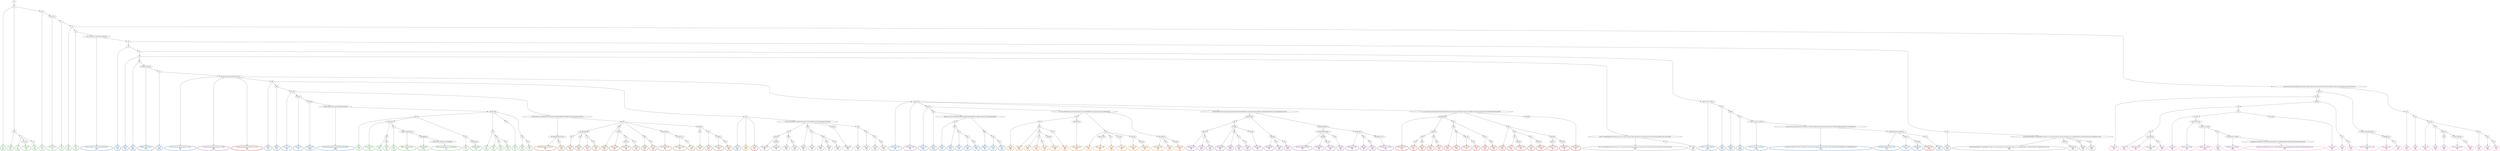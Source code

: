 digraph T {
	{
		rank=same
		400 [penwidth=3,colorscheme=set19,color=3,label="0;1_P\nP\n4.6%"]
		398 [penwidth=3,colorscheme=set19,color=3,label="2;4;6_P\nP\n4.4%"]
		396 [penwidth=3,colorscheme=set19,color=3,label="9_P\nP\n4.9%"]
		394 [penwidth=3,colorscheme=set19,color=3,label="11;13;16_P\nP\n6.9%"]
		392 [penwidth=3,colorscheme=set19,color=3,label="15_P\nP\n5.6%"]
		390 [penwidth=3,colorscheme=set19,color=3,label="3;5;7_P\nP\n1.2%"]
		388 [penwidth=3,colorscheme=set19,color=3,label="8;10;12;14_P\nP\n1.7%"]
		386 [penwidth=3,colorscheme=set19,color=3,label="17_P\nP\n1.1%"]
		384 [penwidth=3,colorscheme=set19,color=3,label="18_P\nP\n0.56%"]
		382 [penwidth=3,colorscheme=set19,color=3,label="19_P\nP\n0.21%"]
		364 [penwidth=3,colorscheme=set19,color=3,label="409_P\nP\n1.2%"]
		362 [penwidth=3,colorscheme=set19,color=3,label="414;423;427_P\nP\n0.74%"]
		360 [penwidth=3,colorscheme=set19,color=3,label="433_P\nP\n1.7%"]
		358 [penwidth=3,colorscheme=set19,color=3,label="452_P\nP\n5.8%"]
		356 [penwidth=3,colorscheme=set19,color=3,label="451_P\nP\n3.3%"]
		354 [penwidth=3,colorscheme=set19,color=3,label="469;477;483;502;535_P\nP\n0.28%"]
		352 [penwidth=3,colorscheme=set19,color=3,label="548;566;606_P\nP\n0.016%"]
		350 [penwidth=3,colorscheme=set19,color=3,label="633;637;641;653;661;671;681;689;690_P\nP\n6.2%"]
		348 [penwidth=3,colorscheme=set19,color=3,label="422_P\nP\n4.1%"]
		346 [penwidth=3,colorscheme=set19,color=3,label="443;450;458_P\nP\n6.1%"]
		344 [penwidth=3,colorscheme=set19,color=3,label="413_P\nP\n3.5%"]
		342 [penwidth=3,colorscheme=set19,color=3,label="432_P\nP\n4.1%"]
		340 [penwidth=3,colorscheme=set19,color=3,label="437_P\nP\n8.2%"]
		338 [penwidth=3,colorscheme=set19,color=3,label="442_P\nP\n5.2%"]
		336 [penwidth=3,colorscheme=set19,color=3,label="421_P\nP\n11%"]
		334 [penwidth=3,colorscheme=set19,color=3,label="426_P\nP\n0.47%"]
		332 [penwidth=3,colorscheme=set19,color=3,label="436_P\nP\n6.7%"]
		331 [penwidth=3,colorscheme=set19,color=2,label="20;21;22;23;25;27;29;32;35;37;40;42;44_M1\nM1\n0.58%"]
		329 [penwidth=3,colorscheme=set19,color=2,label="50_M1\nM1\n6.9%"]
		328 [penwidth=3,colorscheme=set19,color=2,label="52_M1\nM1\n1.1%"]
		327 [penwidth=3,colorscheme=set19,color=2,label="62_M1\nM1\n2.8%"]
		326 [penwidth=3,colorscheme=set19,color=2,label="65_M1\nM1\n0.83%"]
		325 [penwidth=3,colorscheme=set19,color=2,label="84;95;97;100;108_M1\nM1\n0.19%"]
		324 [penwidth=3,colorscheme=set19,color=2,label="127_M1\nM1\n0.015%"]
		323 [penwidth=3,colorscheme=set19,color=2,label="134;138;143;149;158;163;168;172;173_M1\nM1\n3.9%"]
		322 [penwidth=3,colorscheme=set19,color=2,label="186_M1\nM1\n1.7%"]
		320 [penwidth=3,colorscheme=set19,color=2,label="191_M1\nM1\n6.9%"]
		319 [penwidth=3,colorscheme=set19,color=2,label="196_M1\nM1\n1.5%"]
		318 [penwidth=3,colorscheme=set19,color=2,label="201;213_M1\nM1\n1.3%"]
		317 [penwidth=3,colorscheme=set19,color=2,label="228;235_M1\nM1\n1%"]
		316 [penwidth=3,colorscheme=set19,color=2,label="256;263_M1\nM1\n0.069%"]
		315 [penwidth=3,colorscheme=set19,color=2,label="284;291;299;304;316;321;334;336;354;362;368_M1\nM1\n0.0065%"]
		313 [penwidth=3,colorscheme=set19,color=2,label="190;195;212_M1\nM1\n7.9%"]
		311 [penwidth=3,colorscheme=set19,color=2,label="244;261_M1\nM1\n0.46%"]
		309 [penwidth=3,colorscheme=set19,color=2,label="266_M1\nM1\n0.61%"]
		306 [penwidth=3,colorscheme=set19,color=2,label="597_M1\nM1\n6.7%"]
		304 [penwidth=3,colorscheme=set19,color=2,label="609_M1\nM1\n3.4%"]
		302 [penwidth=3,colorscheme=set19,color=2,label="615_M1\nM1\n2.2%"]
		300 [penwidth=3,colorscheme=set19,color=2,label="622_M1\nM1\n1.8%"]
		298 [penwidth=3,colorscheme=set19,color=2,label="628_M1\nM1\n5%"]
		296 [penwidth=3,colorscheme=set19,color=2,label="608_M1\nM1\n4%"]
		294 [penwidth=3,colorscheme=set19,color=2,label="614_M1\nM1\n4.7%"]
		292 [penwidth=3,colorscheme=set19,color=2,label="621_M1\nM1\n8.9%"]
		290 [penwidth=3,colorscheme=set19,color=2,label="64;67;73;75;76;79;82_M1\nM1\n0.047%"]
		288 [penwidth=3,colorscheme=set19,color=2,label="88_M1\nM1\n0.13%"]
		286 [penwidth=3,colorscheme=set19,color=2,label="96;99_M1\nM1\n0.02%"]
		284 [penwidth=3,colorscheme=set19,color=2,label="104_M1\nM1\n0.039%"]
		282 [penwidth=3,colorscheme=set19,color=2,label="110;114;118;122;125;129_M1\nM1\n0.054%"]
		280 [penwidth=3,colorscheme=set19,color=2,label="133;136;137;139;144;151;155;157;160;161;175;180;184;188;192;205;209;225;239;251;265;279;286;306;338;349;366;372;378;384;396;415_M1\nM1\n0.021%"]
		278 [penwidth=3,colorscheme=set19,color=2,label="434;438;444;453;454;460;474_M1\nM1\n8.5%"]
		276 [penwidth=3,colorscheme=set19,color=2,label="506;517_M1\nM1\n4.7%"]
		274 [penwidth=3,colorscheme=set19,color=2,label="528;538_M1\nM1\n5.1%"]
		272 [penwidth=3,colorscheme=set19,color=2,label="516_M1\nM1\n6.7%"]
		268 [penwidth=3,colorscheme=set19,color=8,label="179;183_M2\nM2\n1.5%"]
		264 [penwidth=3,colorscheme=set19,color=8,label="215_M2\nM2\n4.5%"]
		262 [penwidth=3,colorscheme=set19,color=8,label="224;238;242_M2\nM2\n4.3%"]
		260 [penwidth=3,colorscheme=set19,color=8,label="250_M2\nM2\n6.3%"]
		257 [penwidth=3,colorscheme=set19,color=8,label="237;249_M2\nM2\n2.8%"]
		255 [penwidth=3,colorscheme=set19,color=8,label="260;270;274;278_M2\nM2\n5.1%"]
		253 [penwidth=3,colorscheme=set19,color=8,label="294;301;311;318_M2\nM2\n0.052%"]
		251 [penwidth=3,colorscheme=set19,color=8,label="347_M2\nM2\n0.24%"]
		249 [penwidth=3,colorscheme=set19,color=8,label="355;364;370;375;389_M2\nM2\n0.034%"]
		247 [penwidth=3,colorscheme=set19,color=8,label="395;408;412;420;449;457;461;475;478;487;498;507;518;539;560;568;591;592;598;610;616;623;629;631;642_M2\nM2\n6.7%"]
		245 [penwidth=3,colorscheme=set19,color=8,label="241;248_M2\nM2\n5.2%"]
		243 [penwidth=3,colorscheme=set19,color=8,label="214_M2\nM2\n2.1%"]
		241 [penwidth=3,colorscheme=set19,color=8,label="222_M2\nM2\n5.1%"]
		239 [penwidth=3,colorscheme=set19,color=8,label="182;187;194;199;203;221_M2\nM2\n4.2%"]
		237 [penwidth=3,colorscheme=set19,color=8,label="259;269;273_M2\nM2\n1.4%"]
		235 [penwidth=3,colorscheme=set19,color=8,label="277_M2\nM2\n5.5%"]
		233 [penwidth=3,colorscheme=set19,color=8,label="170_M2\nM2\n3.3%"]
		231 [penwidth=3,colorscheme=set19,color=8,label="176_M2\nM2\n2.6%"]
		229 [penwidth=3,colorscheme=set19,color=8,label="178;181_M2\nM2\n2.8%"]
		227 [penwidth=3,colorscheme=set19,color=8,label="198_M2\nM2\n1.9%"]
		224 [penwidth=3,colorscheme=set19,color=8,label="236_M2\nM2\n5.3%"]
		222 [penwidth=3,colorscheme=set19,color=8,label="240;247;258;264_M2\nM2\n7.7%"]
		220 [penwidth=3,colorscheme=set19,color=8,label="285_M2\nM2\n6.3%"]
		218 [penwidth=3,colorscheme=set19,color=8,label="207_M2\nM2\n6.3%"]
		216 [penwidth=3,colorscheme=set19,color=8,label="219_M2\nM2\n1.8%"]
		214 [penwidth=3,colorscheme=set19,color=8,label="231_M2\nM2\n7%"]
		212 [penwidth=3,colorscheme=set19,color=9,label="54;56;58;60;63;66;68;71;81;86;90;98;101;109;111;113;120;130;135;141;146;153;159;169;174;177;189;193;206;211;216;226;233;253;275;288;295;327;330_M3\nM3\n0.39%"]
		210 [penwidth=3,colorscheme=set19,color=9,label="348;357_M3\nM3\n8.8%"]
		208 [penwidth=3,colorscheme=set19,color=9,label="356_M3\nM3\n8.1%"]
		206 [penwidth=3,colorscheme=set19,color=9,label="365_M3\nM3\n8.4%"]
		202 [penwidth=3,colorscheme=set19,color=9,label="582;594_M3\nM3\n1.4%"]
		200 [penwidth=3,colorscheme=set19,color=9,label="605;618_M3\nM3\n7.1%"]
		198 [penwidth=3,colorscheme=set19,color=9,label="586_M3\nM3\n2.3%"]
		196 [penwidth=3,colorscheme=set19,color=9,label="617_M3\nM3\n5.5%"]
		194 [penwidth=3,colorscheme=set19,color=9,label="569_M3\nM3\n1.4%"]
		192 [penwidth=3,colorscheme=set19,color=9,label="581_M3\nM3\n8.7%"]
		190 [penwidth=3,colorscheme=set19,color=9,label="600_M3\nM3\n2.7%"]
		188 [penwidth=3,colorscheme=set19,color=9,label="604_M3\nM3\n7.8%"]
		186 [penwidth=3,colorscheme=set19,color=9,label="612_M3\nM3\n6.5%"]
		184 [penwidth=3,colorscheme=set19,color=9,label="593;603_M3\nM3\n8.7%"]
		182 [penwidth=3,colorscheme=set19,color=9,label="599_M3\nM3\n1.8%"]
		180 [penwidth=3,colorscheme=set19,color=9,label="602_M3\nM3\n5.1%"]
		178 [penwidth=3,colorscheme=set19,color=9,label="611_M3\nM3\n0.1%"]
		176 [penwidth=3,colorscheme=set19,color=9,label="624_M3\nM3\n5.1%"]
		174 [penwidth=3,colorscheme=set19,color=9,label="69;70;77;80;83;89;92;94;103;105;107;115;117;119;123;126;131;140;145;148;152;156;162;165;167;185;210;243;252;280;287;307;312;322;335_M3\nM3\n3.7%"]
		172 [penwidth=3,colorscheme=set19,color=9,label="371_M3\nM3\n6.3%"]
		171 [penwidth=3,colorscheme=set19,color=9,label="224;238;242_M3\nM3\n0.029%"]
		168 [penwidth=3,colorscheme=set19,color=7,label="462;468;480;490;521;532_M4\nM4\n4%"]
		166 [penwidth=3,colorscheme=set19,color=7,label="553_M4\nM4\n5.5%"]
		162 [penwidth=3,colorscheme=set19,color=7,label="542_M4\nM4\n14%"]
		160 [penwidth=3,colorscheme=set19,color=7,label="565_M4\nM4\n9.2%"]
		158 [penwidth=3,colorscheme=set19,color=7,label="574_M4\nM4\n1.4%"]
		156 [penwidth=3,colorscheme=set19,color=7,label="578_M4\nM4\n5.5%"]
		154 [penwidth=3,colorscheme=set19,color=7,label="488_M4\nM4\n3.5%"]
		152 [penwidth=3,colorscheme=set19,color=7,label="520;531_M4\nM4\n8.3%"]
		149 [penwidth=3,colorscheme=set19,color=7,label="564;573_M4\nM4\n8.8%"]
		147 [penwidth=3,colorscheme=set19,color=7,label="572_M4\nM4\n6.4%"]
		145 [penwidth=3,colorscheme=set19,color=7,label="508_M4\nM4\n0.5%"]
		143 [penwidth=3,colorscheme=set19,color=7,label="541_M4\nM4\n8.9%"]
		141 [penwidth=3,colorscheme=set19,color=7,label="519;530;540_M4\nM4\n1.9%"]
		139 [penwidth=3,colorscheme=set19,color=7,label="551;563;571_M4\nM4\n2.3%"]
		137 [penwidth=3,colorscheme=set19,color=7,label="577_M4\nM4\n5.1%"]
		134 [penwidth=3,colorscheme=set19,color=7,label="562_M4\nM4\n7.7%"]
		132 [penwidth=3,colorscheme=set19,color=7,label="570_M4\nM4\n0.31%"]
		130 [penwidth=3,colorscheme=set19,color=7,label="576;583_M4\nM4\n1.1%"]
		128 [penwidth=3,colorscheme=set19,color=7,label="587_M4\nM4\n5.6%"]
		127 [penwidth=3,colorscheme=set19,color=5,label="191_M5\nM5\n0.74%"]
		123 [penwidth=3,colorscheme=set19,color=5,label="482_M5\nM5\n8.9%"]
		121 [penwidth=3,colorscheme=set19,color=5,label="494_M5\nM5\n0.23%"]
		119 [penwidth=3,colorscheme=set19,color=5,label="513_M5\nM5\n2.4%"]
		117 [penwidth=3,colorscheme=set19,color=5,label="527_M5\nM5\n9.9%"]
		115 [penwidth=3,colorscheme=set19,color=5,label="547_M5\nM5\n8.2%"]
		113 [penwidth=3,colorscheme=set19,color=5,label="546;556_M5\nM5\n6.9%"]
		111 [penwidth=3,colorscheme=set19,color=5,label="545_M5\nM5\n8.6%"]
		109 [penwidth=3,colorscheme=set19,color=5,label="493;526;534_M5\nM5\n6.1%"]
		107 [penwidth=3,colorscheme=set19,color=5,label="481_M5\nM5\n1.7%"]
		105 [penwidth=3,colorscheme=set19,color=5,label="492;512;525_M5\nM5\n5.9%"]
		103 [penwidth=3,colorscheme=set19,color=5,label="501_M5\nM5\n6.8%"]
		101 [penwidth=3,colorscheme=set19,color=5,label="511;524_M5\nM5\n6%"]
		99 [penwidth=3,colorscheme=set19,color=5,label="523;533_M5\nM5\n3.4%"]
		97 [penwidth=3,colorscheme=set19,color=5,label="544;555_M5\nM5\n6%"]
		95 [penwidth=3,colorscheme=set19,color=5,label="491;500;510_M5\nM5\n5.4%"]
		93 [penwidth=3,colorscheme=set19,color=5,label="522_M5\nM5\n6.2%"]
		91 [penwidth=3,colorscheme=set19,color=5,label="543;554_M5\nM5\n6.5%"]
		90 [penwidth=3,colorscheme=set19,color=4,label="134;138;143;149;158;163;168;172;173_M6\nM6\n0.99%"]
		89 [penwidth=3,colorscheme=set19,color=4,label="190;195;212_M6\nM6\n1.1%"]
		84 [penwidth=3,colorscheme=set19,color=4,label="664;675_M6\nM6\n4.5%"]
		82 [penwidth=3,colorscheme=set19,color=4,label="701_M6\nM6\n3.3%"]
		80 [penwidth=3,colorscheme=set19,color=4,label="711_M6\nM6\n5.5%"]
		78 [penwidth=3,colorscheme=set19,color=4,label="674;685_M6\nM6\n5.9%"]
		76 [penwidth=3,colorscheme=set19,color=4,label="693_M6\nM6\n0.57%"]
		74 [penwidth=3,colorscheme=set19,color=4,label="710_M6\nM6\n1.3%"]
		72 [penwidth=3,colorscheme=set19,color=4,label="714_M6\nM6\n5.2%"]
		70 [penwidth=3,colorscheme=set19,color=4,label="700;705_M6\nM6\n12%"]
		68 [penwidth=3,colorscheme=set19,color=4,label="684;699_M6\nM6\n7%"]
		66 [penwidth=3,colorscheme=set19,color=4,label="704_M6\nM6\n5.3%"]
		64 [penwidth=3,colorscheme=set19,color=4,label="709_M6\nM6\n5.2%"]
		61 [penwidth=3,colorscheme=set19,color=4,label="647;655;663;673;683_M6\nM6\n4.7%"]
		59 [penwidth=3,colorscheme=set19,color=4,label="692;698_M6\nM6\n5.4%"]
		57 [penwidth=3,colorscheme=set19,color=4,label="708;713_M6\nM6\n5.2%"]
		55 [penwidth=3,colorscheme=set19,color=4,label="703_M6\nM6\n10%"]
		53 [penwidth=3,colorscheme=set19,color=4,label="654;662;672_M6\nM6\n3.5%"]
		51 [penwidth=3,colorscheme=set19,color=4,label="682_M6\nM6\n3%"]
		49 [penwidth=3,colorscheme=set19,color=4,label="697_M6\nM6\n5.3%"]
		47 [penwidth=3,colorscheme=set19,color=4,label="691;696;707;712_M6\nM6\n5.2%"]
		46 [penwidth=3,colorscheme=set19,color=1,label="134;138;143;149;158;163;168;172;173_M7\nM7\n0.68%"]
		45 [penwidth=3,colorscheme=set19,color=1,label="191_M7\nM7\n1.2%"]
		42 [penwidth=3,colorscheme=set19,color=1,label="632;636;640_M7\nM7\n5.1%"]
		38 [penwidth=3,colorscheme=set19,color=1,label="670_M7\nM7\n5.4%"]
		36 [penwidth=3,colorscheme=set19,color=1,label="688_M7\nM7\n6.5%"]
		34 [penwidth=3,colorscheme=set19,color=1,label="669_M7\nM7\n4.8%"]
		32 [penwidth=3,colorscheme=set19,color=1,label="687_M7\nM7\n8.5%"]
		29 [penwidth=3,colorscheme=set19,color=1,label="668_M7\nM7\n6.2%"]
		27 [penwidth=3,colorscheme=set19,color=1,label="680_M7\nM7\n3.7%"]
		25 [penwidth=3,colorscheme=set19,color=1,label="695;702_M7\nM7\n1.7%"]
		23 [penwidth=3,colorscheme=set19,color=1,label="706_M7\nM7\n5%"]
		21 [penwidth=3,colorscheme=set19,color=1,label="679_M7\nM7\n6.6%"]
		19 [penwidth=3,colorscheme=set19,color=1,label="686_M7\nM7\n6.2%"]
		17 [penwidth=3,colorscheme=set19,color=1,label="639_M7\nM7\n3.5%"]
		14 [penwidth=3,colorscheme=set19,color=1,label="651_M7\nM7\n1.9%"]
		12 [penwidth=3,colorscheme=set19,color=1,label="658;667_M7\nM7\n6.7%"]
		10 [penwidth=3,colorscheme=set19,color=1,label="657_M7\nM7\n2.3%"]
		8 [penwidth=3,colorscheme=set19,color=1,label="666;678_M7\nM7\n5.8%"]
		5 [penwidth=3,colorscheme=set19,color=1,label="665;677_M7\nM7\n5.9%"]
		3 [penwidth=3,colorscheme=set19,color=1,label="676;694_M7\nM7\n7.4%"]
		1 [penwidth=3,colorscheme=set19,color=1,label="644;649_M7\nM7\n5%"]
		0 [penwidth=3,colorscheme=set19,color=1,label="528;538_M7\nM7\n0.009%"]
	}
	402 [label="GL"]
	401 [label="0;1"]
	399 [label="2;4;6"]
	397 [label="9"]
	395 [label="11;13;16"]
	393 [label="15"]
	391 [label="3;5;7"]
	389 [label="8;10;12;14"]
	387 [label="17"]
	385 [label="18"]
	383 [label="19"]
	381 [label="20;21;22;23;25;27;29;32;35;37;40;42;44"]
	380 [label="48"]
	379 [label="52"]
	378 [label="61"]
	377 [label="62"]
	376 [label="65"]
	375 [label="84;95;97;100;108"]
	374 [label="127"]
	373 [label="134;138;143;149;158;163;168;172;173"]
	372 [label="186"]
	371 [label="196"]
	370 [label="201;213"]
	369 [label="228;235"]
	368 [label="256;263"]
	367 [label="284;291;299;304;316;321;334;336;354;362;368"]
	366 [label="382;387;400"]
	365 [label="409"]
	363 [label="414;423;427"]
	361 [label="433"]
	359 [label="452"]
	357 [label="451"]
	355 [label="469;477;483;502;535"]
	353 [label="548;566;606"]
	351 [label="633;637;641;653;661;671;681;689;690"]
	349 [label="422"]
	347 [label="443;450;458"]
	345 [label="413"]
	343 [label="432"]
	341 [label="437"]
	339 [label="442"]
	337 [label="421"]
	335 [label="426"]
	333 [label="436"]
	330 [label="50"]
	321 [label="191"]
	314 [label="190;195;212"]
	312 [label="244;261"]
	310 [label="266"]
	308 [label="308;314;323;331;339;344;352;360;393;398;405;440;446;464;471;486;497;505;515;537;559;580;589;590"]
	307 [label="597"]
	305 [label="609"]
	303 [label="615"]
	301 [label="622"]
	299 [label="628"]
	297 [label="608"]
	295 [label="614"]
	293 [label="621"]
	291 [label="64;67;73;75;76;79;82"]
	289 [label="88"]
	287 [label="96;99"]
	285 [label="104"]
	283 [label="110;114;118;122;125;129"]
	281 [label="133;136;137;139;144;151;155;157;160;161;175;180;184;188;192;205;209;225;239;251;265;279;286;306;338;349;366;372;378;384;396;415"]
	279 [label="434;438;444;453;454;460;474"]
	277 [label="506;517"]
	275 [label="528;538"]
	273 [label="516"]
	271 [label="24;26;28;30;31;33;34;36;38;39;41;43;45;46;47;49;51;53;55;57;59;72;74;78;85;87;91;93;102;106;112;116;121;124;128;132;142;147;150;154;164"]
	270 [label="166;171"]
	269 [label="179;183"]
	267 [label="200;204"]
	266 [label="208"]
	265 [label="215"]
	263 [label="224;238;242"]
	261 [label="250"]
	259 [label="223"]
	258 [label="237;249"]
	256 [label="260;270;274;278"]
	254 [label="294;301;311;318"]
	252 [label="347"]
	250 [label="355;364;370;375;389"]
	248 [label="395;408;412;420;449;457;461;475;478;487;498;507;518;539;560;568;591;592;598;610;616;623;629;631;642"]
	246 [label="241;248"]
	244 [label="214"]
	242 [label="222"]
	240 [label="182;187;194;199;203;221"]
	238 [label="259;269;273"]
	236 [label="277"]
	234 [label="170"]
	232 [label="176"]
	230 [label="178;181"]
	228 [label="198"]
	226 [label="220;232"]
	225 [label="236"]
	223 [label="240;247;258;264"]
	221 [label="285"]
	219 [label="207"]
	217 [label="219"]
	215 [label="231"]
	213 [label="54;56;58;60;63;66;68;71;81;86;90;98;101;109;111;113;120;130;135;141;146;153;159;169;174;177;189;193;206;211;216;226;233;253;275;288;295;327;330"]
	211 [label="348;357"]
	209 [label="356"]
	207 [label="365"]
	205 [label="197;202;230;246;268;276;293;310;326;367;373;379;390;402;410;429;435;459;473;495;503"]
	204 [label="561"]
	203 [label="582;594"]
	201 [label="605;618"]
	199 [label="586"]
	197 [label="617"]
	195 [label="569"]
	193 [label="581"]
	191 [label="600"]
	189 [label="604"]
	187 [label="612"]
	185 [label="593;603"]
	183 [label="599"]
	181 [label="602"]
	179 [label="611"]
	177 [label="624"]
	175 [label="69;70;77;80;83;89;92;94;103;105;107;115;117;119;123;126;131;140;145;148;152;156;162;165;167;185;210;243;252;280;287;307;312;322;335"]
	173 [label="371"]
	170 [label="218;229;245;257;292;300;305;317;325;329;337;346;363;369;374;383;388;394;401;403;406;418;430;447"]
	169 [label="462;468;480;490;521;532"]
	167 [label="553"]
	165 [label="467"]
	164 [label="479;489;499;509"]
	163 [label="542"]
	161 [label="565"]
	159 [label="574"]
	157 [label="578"]
	155 [label="488"]
	153 [label="520;531"]
	151 [label="552"]
	150 [label="564;573"]
	148 [label="572"]
	146 [label="508"]
	144 [label="541"]
	142 [label="519;530;540"]
	140 [label="551;563;571"]
	138 [label="577"]
	136 [label="529;550"]
	135 [label="562"]
	133 [label="570"]
	131 [label="576;583"]
	129 [label="587"]
	126 [label="271;281;289;296;302;313;319;345;353;361;377;381;386;399;407;411;419;425;431;441;448;455;463"]
	125 [label="476"]
	124 [label="482"]
	122 [label="494"]
	120 [label="513"]
	118 [label="527"]
	116 [label="547"]
	114 [label="546;556"]
	112 [label="545"]
	110 [label="493;526;534"]
	108 [label="481"]
	106 [label="492;512;525"]
	104 [label="501"]
	102 [label="511;524"]
	100 [label="523;533"]
	98 [label="544;555"]
	96 [label="491;500;510"]
	94 [label="522"]
	92 [label="543;554"]
	88 [label="234;254;267;282;297;315;320;324;332;340;342;350;358;380;385;391;416;424;439;445;456;465;470;484;496;504;536;557;567;584;595;601;613;619"]
	87 [label="625;627;635"]
	86 [label="648"]
	85 [label="664;675"]
	83 [label="701"]
	81 [label="711"]
	79 [label="674;685"]
	77 [label="693"]
	75 [label="710"]
	73 [label="714"]
	71 [label="700;705"]
	69 [label="684;699"]
	67 [label="704"]
	65 [label="709"]
	63 [label="630;634;638;643"]
	62 [label="647;655;663;673;683"]
	60 [label="692;698"]
	58 [label="708;713"]
	56 [label="703"]
	54 [label="654;662;672"]
	52 [label="682"]
	50 [label="697"]
	48 [label="691;696;707;712"]
	44 [label="217;227;255;262;272;283;290;298;303;309;328;333;341;343;351;359;376;392;397;404;417;428;466;472;485;514;549;558;575;579;585;588;596;607;620;626"]
	43 [label="632;636;640"]
	41 [label="646;652"]
	40 [label="660"]
	39 [label="670"]
	37 [label="688"]
	35 [label="669"]
	33 [label="687"]
	31 [label="659"]
	30 [label="668"]
	28 [label="680"]
	26 [label="695;702"]
	24 [label="706"]
	22 [label="679"]
	20 [label="686"]
	18 [label="639"]
	16 [label="645"]
	15 [label="651"]
	13 [label="658;667"]
	11 [label="657"]
	9 [label="666;678"]
	7 [label="650;656"]
	6 [label="665;677"]
	4 [label="676;694"]
	2 [label="644;649"]
	402 -> 401
	401 -> 400
	401 -> 399
	401 -> 391
	399 -> 398
	399 -> 397
	397 -> 396
	397 -> 395
	397 -> 393
	395 -> 394
	393 -> 392
	391 -> 390
	391 -> 389
	389 -> 388
	389 -> 387
	387 -> 386
	387 -> 385
	385 -> 384
	385 -> 383
	385 -> 271
	383 -> 382
	383 -> 381
	381 -> 380
	381 -> 331
	380 -> 379
	380 -> 330
	379 -> 378
	379 -> 328
	378 -> 377
	378 -> 291
	377 -> 376
	377 -> 327
	377 -> 175
	376 -> 375
	376 -> 326
	375 -> 374
	375 -> 325
	374 -> 373
	374 -> 324
	373 -> 372
	373 -> 323
	373 -> 314
	373 -> 90
	373 -> 46
	372 -> 371
	372 -> 322
	372 -> 321
	371 -> 370
	371 -> 319
	370 -> 369
	370 -> 318
	370 -> 170
	369 -> 368
	369 -> 317
	368 -> 367
	368 -> 316
	367 -> 366
	367 -> 315
	366 -> 365
	366 -> 345
	366 -> 337
	366 -> 335
	365 -> 364
	365 -> 363
	365 -> 349
	363 -> 362
	363 -> 361
	363 -> 357
	361 -> 360
	361 -> 359
	359 -> 358
	357 -> 356
	357 -> 355
	355 -> 354
	355 -> 353
	353 -> 352
	353 -> 351
	351 -> 350
	349 -> 348
	349 -> 347
	347 -> 346
	345 -> 344
	345 -> 343
	343 -> 342
	343 -> 341
	343 -> 339
	341 -> 340
	339 -> 338
	337 -> 336
	335 -> 334
	335 -> 333
	333 -> 332
	330 -> 329
	330 -> 213
	321 -> 320
	321 -> 205
	321 -> 127
	321 -> 45
	314 -> 313
	314 -> 312
	314 -> 89
	314 -> 88
	314 -> 44
	312 -> 311
	312 -> 310
	312 -> 126
	310 -> 309
	310 -> 308
	308 -> 307
	308 -> 297
	307 -> 306
	307 -> 305
	305 -> 304
	305 -> 303
	303 -> 302
	303 -> 301
	301 -> 300
	301 -> 299
	299 -> 298
	297 -> 296
	297 -> 295
	295 -> 294
	295 -> 293
	293 -> 292
	291 -> 290
	291 -> 289
	289 -> 288
	289 -> 287
	287 -> 286
	287 -> 285
	285 -> 284
	285 -> 283
	283 -> 282
	283 -> 281
	281 -> 280
	281 -> 279
	279 -> 278
	279 -> 277
	279 -> 273
	277 -> 276
	277 -> 275
	275 -> 274
	275 -> 0
	273 -> 272
	271 -> 270
	271 -> 234
	270 -> 269
	270 -> 240
	269 -> 268
	269 -> 267
	267 -> 266
	267 -> 244
	266 -> 265
	266 -> 259
	265 -> 264
	265 -> 263
	263 -> 262
	263 -> 261
	263 -> 171
	261 -> 260
	259 -> 258
	259 -> 246
	258 -> 257
	258 -> 256
	256 -> 255
	256 -> 254
	254 -> 253
	254 -> 252
	252 -> 251
	252 -> 250
	250 -> 249
	250 -> 248
	248 -> 247
	246 -> 245
	244 -> 243
	244 -> 242
	242 -> 241
	240 -> 239
	240 -> 238
	238 -> 237
	238 -> 236
	236 -> 235
	234 -> 233
	234 -> 232
	232 -> 231
	232 -> 230
	230 -> 229
	230 -> 228
	230 -> 219
	228 -> 227
	228 -> 226
	226 -> 225
	226 -> 223
	225 -> 224
	223 -> 222
	223 -> 221
	221 -> 220
	219 -> 218
	219 -> 217
	217 -> 216
	217 -> 215
	215 -> 214
	213 -> 212
	213 -> 211
	213 -> 209
	213 -> 207
	211 -> 210
	209 -> 208
	207 -> 206
	205 -> 204
	205 -> 195
	205 -> 185
	205 -> 183
	204 -> 203
	204 -> 199
	203 -> 202
	203 -> 201
	201 -> 200
	199 -> 198
	199 -> 197
	197 -> 196
	195 -> 194
	195 -> 193
	193 -> 192
	193 -> 191
	191 -> 190
	191 -> 189
	191 -> 187
	189 -> 188
	187 -> 186
	185 -> 184
	183 -> 182
	183 -> 181
	181 -> 180
	181 -> 179
	179 -> 178
	179 -> 177
	177 -> 176
	175 -> 174
	175 -> 173
	173 -> 172
	170 -> 169
	170 -> 165
	169 -> 168
	169 -> 167
	167 -> 166
	165 -> 164
	165 -> 155
	165 -> 146
	165 -> 142
	165 -> 136
	164 -> 163
	164 -> 161
	164 -> 159
	163 -> 162
	161 -> 160
	159 -> 158
	159 -> 157
	157 -> 156
	155 -> 154
	155 -> 153
	153 -> 152
	153 -> 151
	151 -> 150
	151 -> 148
	150 -> 149
	148 -> 147
	146 -> 145
	146 -> 144
	144 -> 143
	142 -> 141
	142 -> 140
	140 -> 139
	140 -> 138
	138 -> 137
	136 -> 135
	136 -> 133
	135 -> 134
	133 -> 132
	133 -> 131
	131 -> 130
	131 -> 129
	129 -> 128
	126 -> 125
	126 -> 108
	126 -> 96
	125 -> 124
	125 -> 110
	124 -> 123
	124 -> 122
	122 -> 121
	122 -> 120
	122 -> 112
	120 -> 119
	120 -> 118
	120 -> 114
	118 -> 117
	118 -> 116
	116 -> 115
	114 -> 113
	112 -> 111
	110 -> 109
	108 -> 107
	108 -> 106
	108 -> 104
	108 -> 102
	108 -> 100
	106 -> 105
	104 -> 103
	102 -> 101
	100 -> 99
	100 -> 98
	98 -> 97
	96 -> 95
	96 -> 94
	96 -> 92
	94 -> 93
	92 -> 91
	88 -> 87
	88 -> 63
	87 -> 86
	87 -> 69
	86 -> 85
	86 -> 79
	85 -> 84
	85 -> 83
	83 -> 82
	83 -> 81
	81 -> 80
	79 -> 78
	79 -> 77
	79 -> 71
	77 -> 76
	77 -> 75
	75 -> 74
	75 -> 73
	73 -> 72
	71 -> 70
	69 -> 68
	69 -> 67
	69 -> 65
	67 -> 66
	65 -> 64
	63 -> 62
	63 -> 54
	62 -> 61
	62 -> 60
	62 -> 56
	60 -> 59
	60 -> 58
	58 -> 57
	56 -> 55
	54 -> 53
	54 -> 52
	54 -> 48
	52 -> 51
	52 -> 50
	50 -> 49
	48 -> 47
	44 -> 43
	44 -> 18
	44 -> 2
	43 -> 42
	43 -> 41
	43 -> 31
	41 -> 40
	41 -> 35
	40 -> 39
	40 -> 37
	39 -> 38
	37 -> 36
	35 -> 34
	35 -> 33
	33 -> 32
	31 -> 30
	31 -> 22
	30 -> 29
	30 -> 28
	28 -> 27
	28 -> 26
	26 -> 25
	26 -> 24
	24 -> 23
	22 -> 21
	22 -> 20
	20 -> 19
	18 -> 17
	18 -> 16
	18 -> 7
	16 -> 15
	16 -> 11
	15 -> 14
	15 -> 13
	13 -> 12
	11 -> 10
	11 -> 9
	9 -> 8
	7 -> 6
	7 -> 4
	6 -> 5
	4 -> 3
	2 -> 1
}
